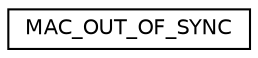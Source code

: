 digraph "Graphical Class Hierarchy"
{
 // LATEX_PDF_SIZE
  edge [fontname="Helvetica",fontsize="10",labelfontname="Helvetica",labelfontsize="10"];
  node [fontname="Helvetica",fontsize="10",shape=record];
  rankdir="LR";
  Node0 [label="MAC_OUT_OF_SYNC",height=0.2,width=0.4,color="black", fillcolor="white", style="filled",URL="$structMAC__OUT__OF__SYNC.html",tooltip="This primitive indicates to RRC (UE) that a particular Node-B has been lossed and passes CHBCH logica..."];
}
